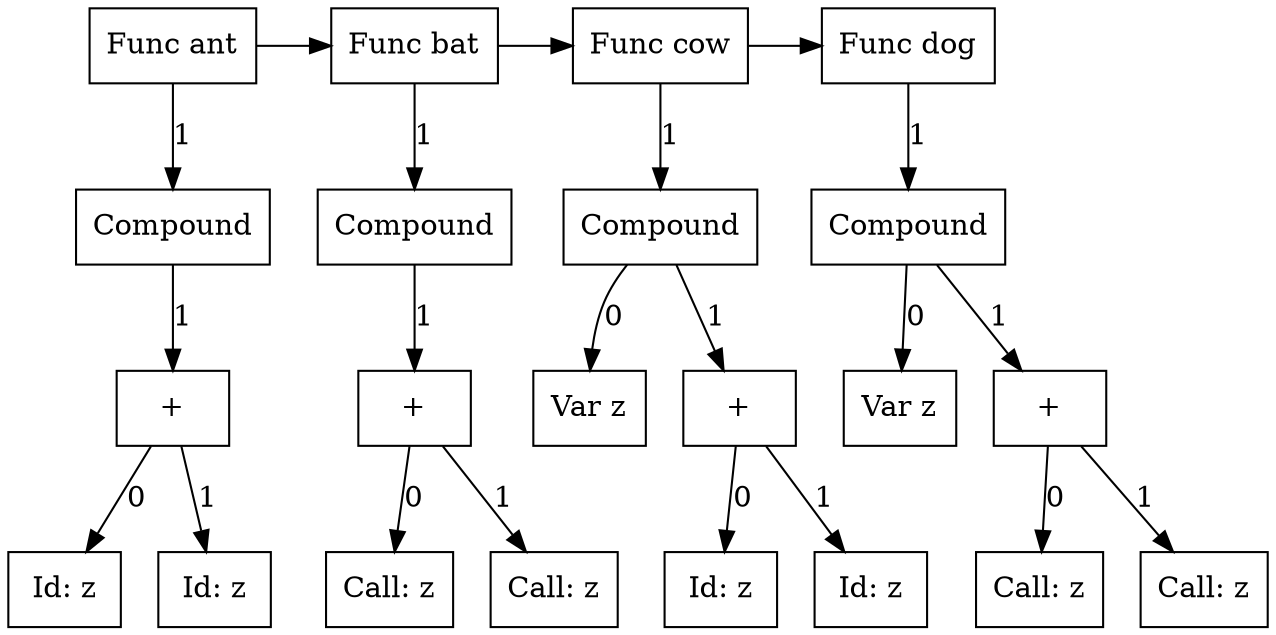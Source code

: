 digraph G {
node4 [label="Func ant"; shape=box];
subgraph childNames_4 {
rankdir="LR"; rank="same"; ordering=out
node3 [label="Compound"; shape=box];
}

subgraph childPtrs_4 {
rankdir="TB";
node4 -> node3 [label="1"];
}

subgraph childNames_3 {
rankdir="LR"; rank="same"; ordering=out
node2 [label="+"; shape=box];
}

subgraph childPtrs_3 {
rankdir="TB";
node3 -> node2 [label="1"];
}

subgraph childNames_2 {
rankdir="LR"; rank="same"; ordering=out
node0 [label="Id: z"; shape=box];
node1 [label="Id: z"; shape=box];
}

subgraph childPtrs_2 {
rankdir="TB";
node2 -> node0 [label="0"];
node2 -> node1 [label="1"];
}

subgraph SibNames_4 {
rankdir="LR"; rank="same";
node4 [label="Func ant"; shape=box];
node9 [label="Func bat"; shape=box];
node15 [label="Func cow"; shape=box];
node21 [label="Func dog"; shape=box];
}

subgraph SibPtrs_4 {
rankdir="LR";
node4 -> node9;
node9 -> node15;
node15 -> node21;
}

subgraph childNames_9 {
rankdir="LR"; rank="same"; ordering=out
node8 [label="Compound"; shape=box];
}

subgraph childPtrs_9 {
rankdir="TB";
node9 -> node8 [label="1"];
}

subgraph childNames_8 {
rankdir="LR"; rank="same"; ordering=out
node7 [label="+"; shape=box];
}

subgraph childPtrs_8 {
rankdir="TB";
node8 -> node7 [label="1"];
}

subgraph childNames_7 {
rankdir="LR"; rank="same"; ordering=out
node5 [label="Call: z"; shape=box];
node6 [label="Call: z"; shape=box];
}

subgraph childPtrs_7 {
rankdir="TB";
node7 -> node5 [label="0"];
node7 -> node6 [label="1"];
}

subgraph childNames_15 {
rankdir="LR"; rank="same"; ordering=out
node14 [label="Compound"; shape=box];
}

subgraph childPtrs_15 {
rankdir="TB";
node15 -> node14 [label="1"];
}

subgraph childNames_14 {
rankdir="LR"; rank="same"; ordering=out
node10 [label="Var z"; shape=box];
node13 [label="+"; shape=box];
}

subgraph childPtrs_14 {
rankdir="TB";
node14 -> node10 [label="0"];
node14 -> node13 [label="1"];
}

subgraph childNames_13 {
rankdir="LR"; rank="same"; ordering=out
node11 [label="Id: z"; shape=box];
node12 [label="Id: z"; shape=box];
}

subgraph childPtrs_13 {
rankdir="TB";
node13 -> node11 [label="0"];
node13 -> node12 [label="1"];
}

subgraph childNames_21 {
rankdir="LR"; rank="same"; ordering=out
node20 [label="Compound"; shape=box];
}

subgraph childPtrs_21 {
rankdir="TB";
node21 -> node20 [label="1"];
}

subgraph childNames_20 {
rankdir="LR"; rank="same"; ordering=out
node16 [label="Var z"; shape=box];
node19 [label="+"; shape=box];
}

subgraph childPtrs_20 {
rankdir="TB";
node20 -> node16 [label="0"];
node20 -> node19 [label="1"];
}

subgraph childNames_19 {
rankdir="LR"; rank="same"; ordering=out
node17 [label="Call: z"; shape=box];
node18 [label="Call: z"; shape=box];
}

subgraph childPtrs_19 {
rankdir="TB";
node19 -> node17 [label="0"];
node19 -> node18 [label="1"];
}

}
